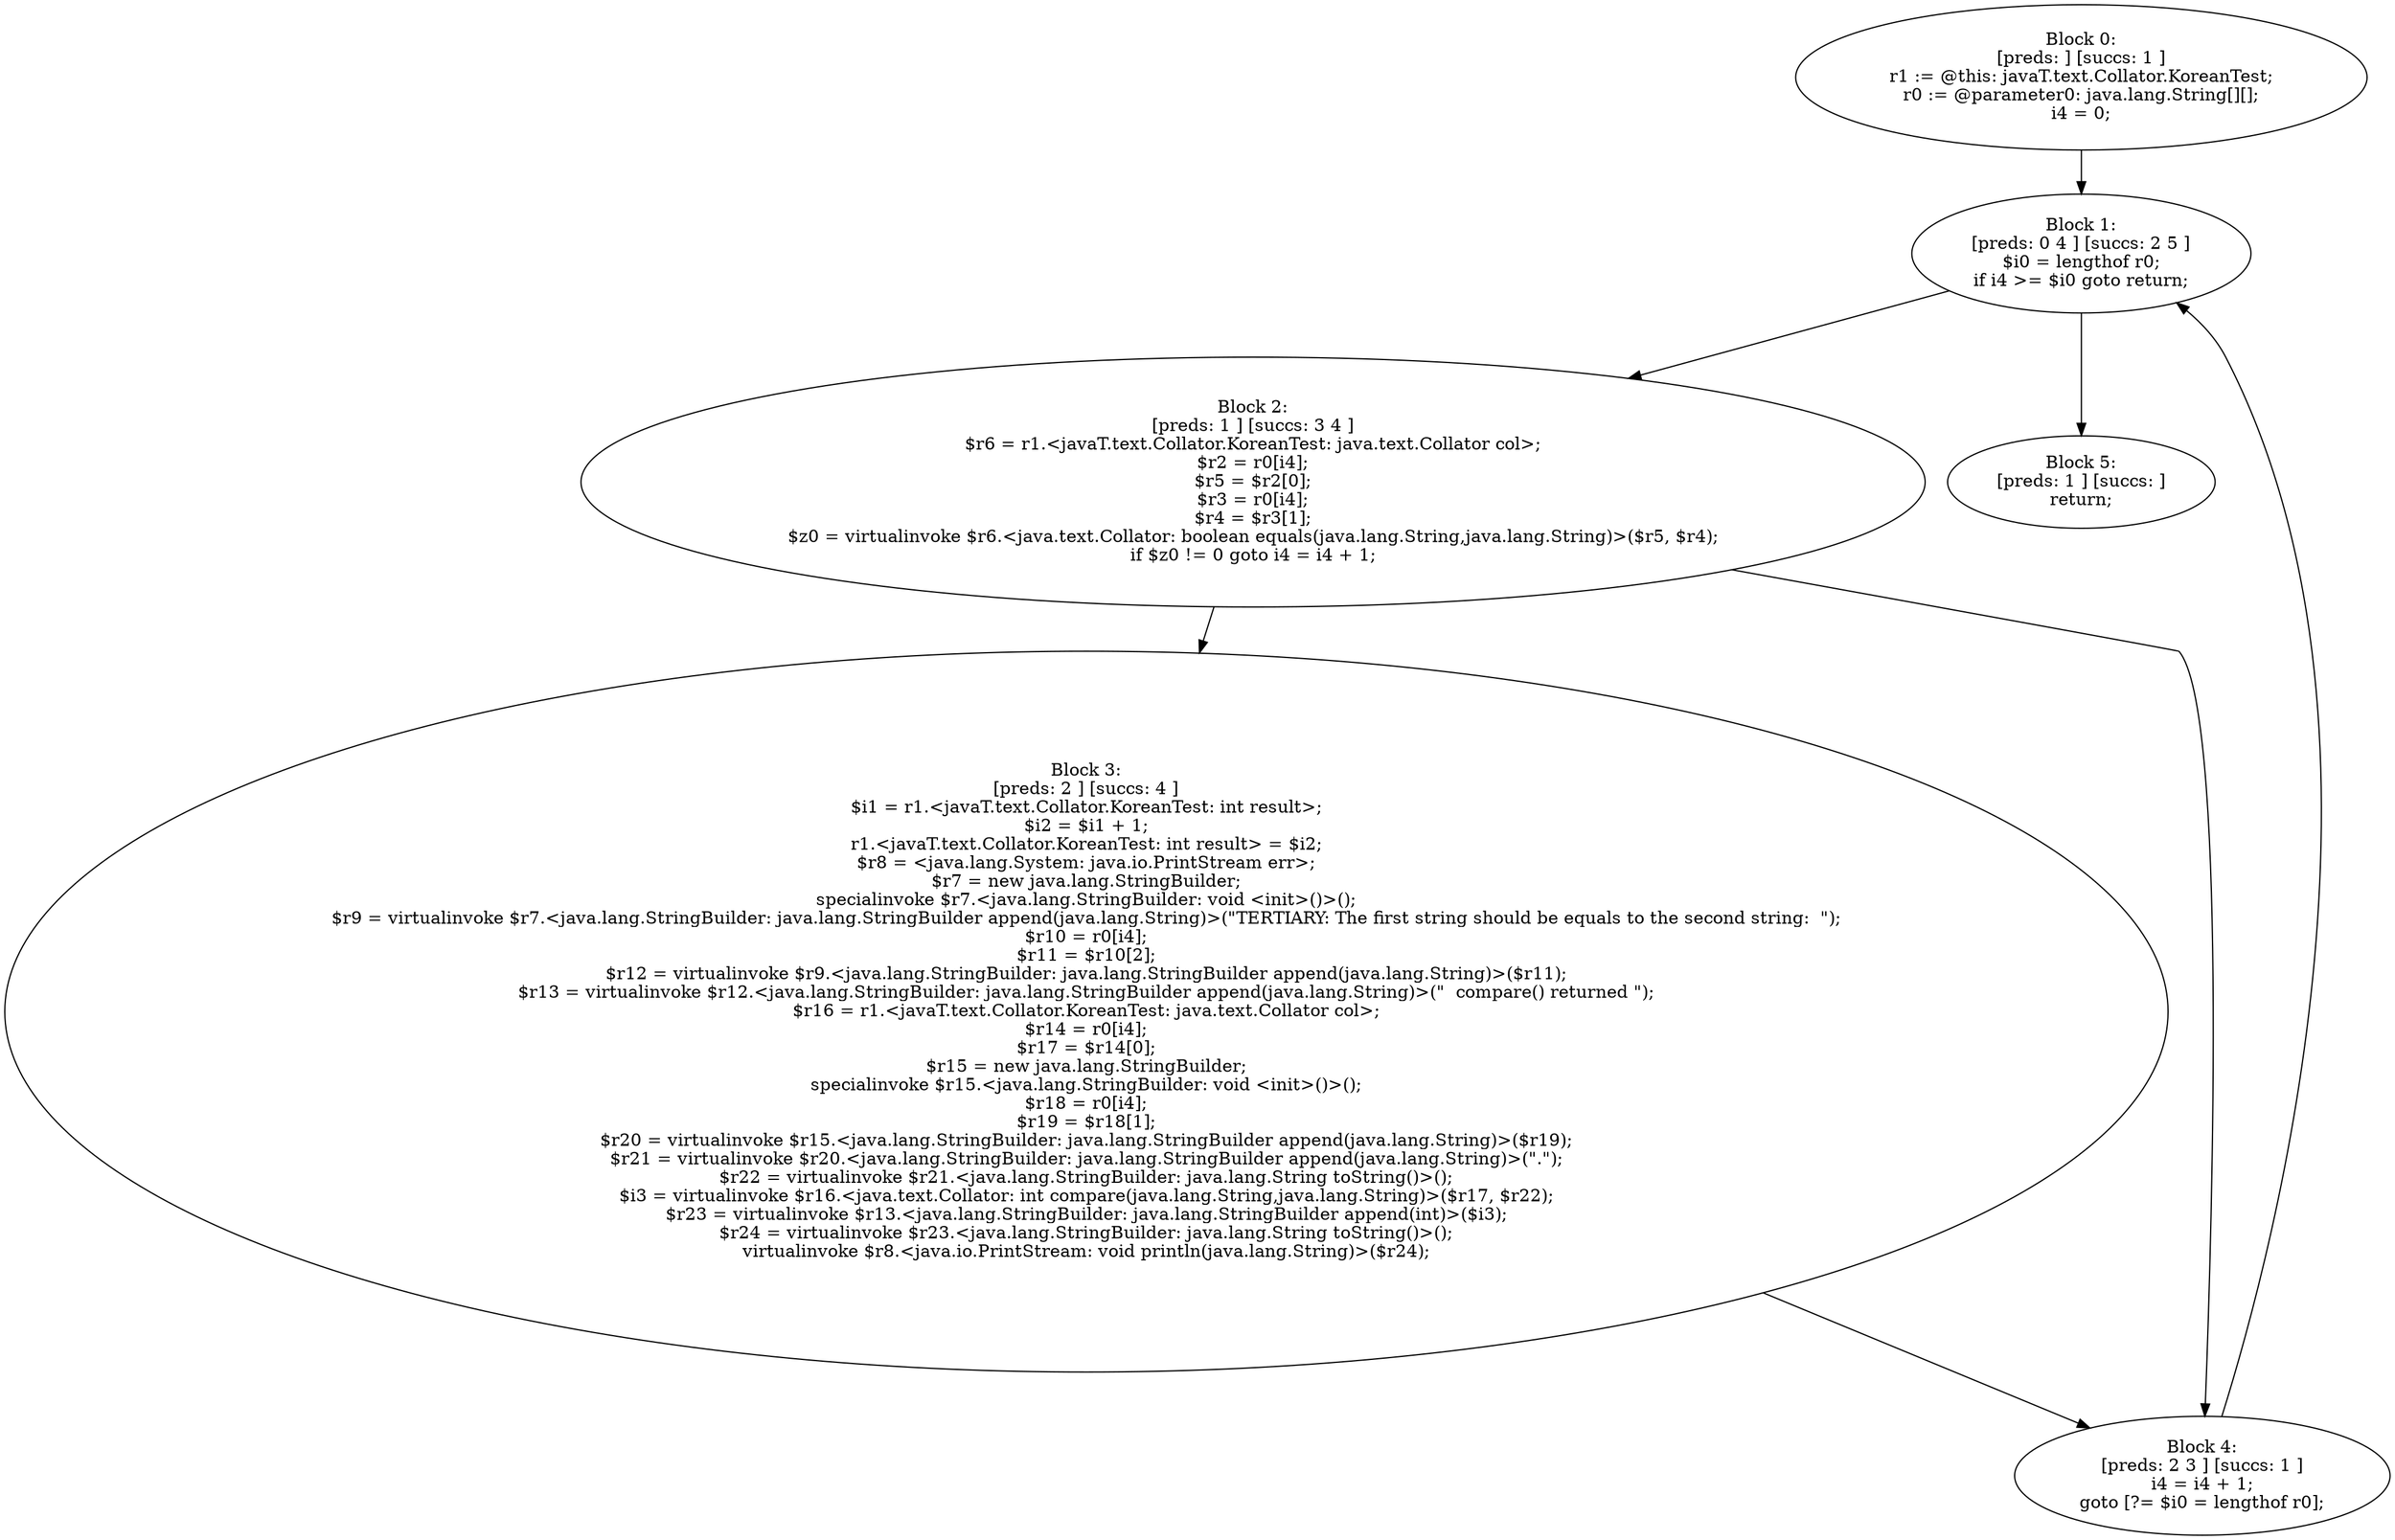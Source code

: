 digraph "unitGraph" {
    "Block 0:
[preds: ] [succs: 1 ]
r1 := @this: javaT.text.Collator.KoreanTest;
r0 := @parameter0: java.lang.String[][];
i4 = 0;
"
    "Block 1:
[preds: 0 4 ] [succs: 2 5 ]
$i0 = lengthof r0;
if i4 >= $i0 goto return;
"
    "Block 2:
[preds: 1 ] [succs: 3 4 ]
$r6 = r1.<javaT.text.Collator.KoreanTest: java.text.Collator col>;
$r2 = r0[i4];
$r5 = $r2[0];
$r3 = r0[i4];
$r4 = $r3[1];
$z0 = virtualinvoke $r6.<java.text.Collator: boolean equals(java.lang.String,java.lang.String)>($r5, $r4);
if $z0 != 0 goto i4 = i4 + 1;
"
    "Block 3:
[preds: 2 ] [succs: 4 ]
$i1 = r1.<javaT.text.Collator.KoreanTest: int result>;
$i2 = $i1 + 1;
r1.<javaT.text.Collator.KoreanTest: int result> = $i2;
$r8 = <java.lang.System: java.io.PrintStream err>;
$r7 = new java.lang.StringBuilder;
specialinvoke $r7.<java.lang.StringBuilder: void <init>()>();
$r9 = virtualinvoke $r7.<java.lang.StringBuilder: java.lang.StringBuilder append(java.lang.String)>(\"TERTIARY: The first string should be equals to the second string:  \");
$r10 = r0[i4];
$r11 = $r10[2];
$r12 = virtualinvoke $r9.<java.lang.StringBuilder: java.lang.StringBuilder append(java.lang.String)>($r11);
$r13 = virtualinvoke $r12.<java.lang.StringBuilder: java.lang.StringBuilder append(java.lang.String)>(\"  compare() returned \");
$r16 = r1.<javaT.text.Collator.KoreanTest: java.text.Collator col>;
$r14 = r0[i4];
$r17 = $r14[0];
$r15 = new java.lang.StringBuilder;
specialinvoke $r15.<java.lang.StringBuilder: void <init>()>();
$r18 = r0[i4];
$r19 = $r18[1];
$r20 = virtualinvoke $r15.<java.lang.StringBuilder: java.lang.StringBuilder append(java.lang.String)>($r19);
$r21 = virtualinvoke $r20.<java.lang.StringBuilder: java.lang.StringBuilder append(java.lang.String)>(\".\");
$r22 = virtualinvoke $r21.<java.lang.StringBuilder: java.lang.String toString()>();
$i3 = virtualinvoke $r16.<java.text.Collator: int compare(java.lang.String,java.lang.String)>($r17, $r22);
$r23 = virtualinvoke $r13.<java.lang.StringBuilder: java.lang.StringBuilder append(int)>($i3);
$r24 = virtualinvoke $r23.<java.lang.StringBuilder: java.lang.String toString()>();
virtualinvoke $r8.<java.io.PrintStream: void println(java.lang.String)>($r24);
"
    "Block 4:
[preds: 2 3 ] [succs: 1 ]
i4 = i4 + 1;
goto [?= $i0 = lengthof r0];
"
    "Block 5:
[preds: 1 ] [succs: ]
return;
"
    "Block 0:
[preds: ] [succs: 1 ]
r1 := @this: javaT.text.Collator.KoreanTest;
r0 := @parameter0: java.lang.String[][];
i4 = 0;
"->"Block 1:
[preds: 0 4 ] [succs: 2 5 ]
$i0 = lengthof r0;
if i4 >= $i0 goto return;
";
    "Block 1:
[preds: 0 4 ] [succs: 2 5 ]
$i0 = lengthof r0;
if i4 >= $i0 goto return;
"->"Block 2:
[preds: 1 ] [succs: 3 4 ]
$r6 = r1.<javaT.text.Collator.KoreanTest: java.text.Collator col>;
$r2 = r0[i4];
$r5 = $r2[0];
$r3 = r0[i4];
$r4 = $r3[1];
$z0 = virtualinvoke $r6.<java.text.Collator: boolean equals(java.lang.String,java.lang.String)>($r5, $r4);
if $z0 != 0 goto i4 = i4 + 1;
";
    "Block 1:
[preds: 0 4 ] [succs: 2 5 ]
$i0 = lengthof r0;
if i4 >= $i0 goto return;
"->"Block 5:
[preds: 1 ] [succs: ]
return;
";
    "Block 2:
[preds: 1 ] [succs: 3 4 ]
$r6 = r1.<javaT.text.Collator.KoreanTest: java.text.Collator col>;
$r2 = r0[i4];
$r5 = $r2[0];
$r3 = r0[i4];
$r4 = $r3[1];
$z0 = virtualinvoke $r6.<java.text.Collator: boolean equals(java.lang.String,java.lang.String)>($r5, $r4);
if $z0 != 0 goto i4 = i4 + 1;
"->"Block 3:
[preds: 2 ] [succs: 4 ]
$i1 = r1.<javaT.text.Collator.KoreanTest: int result>;
$i2 = $i1 + 1;
r1.<javaT.text.Collator.KoreanTest: int result> = $i2;
$r8 = <java.lang.System: java.io.PrintStream err>;
$r7 = new java.lang.StringBuilder;
specialinvoke $r7.<java.lang.StringBuilder: void <init>()>();
$r9 = virtualinvoke $r7.<java.lang.StringBuilder: java.lang.StringBuilder append(java.lang.String)>(\"TERTIARY: The first string should be equals to the second string:  \");
$r10 = r0[i4];
$r11 = $r10[2];
$r12 = virtualinvoke $r9.<java.lang.StringBuilder: java.lang.StringBuilder append(java.lang.String)>($r11);
$r13 = virtualinvoke $r12.<java.lang.StringBuilder: java.lang.StringBuilder append(java.lang.String)>(\"  compare() returned \");
$r16 = r1.<javaT.text.Collator.KoreanTest: java.text.Collator col>;
$r14 = r0[i4];
$r17 = $r14[0];
$r15 = new java.lang.StringBuilder;
specialinvoke $r15.<java.lang.StringBuilder: void <init>()>();
$r18 = r0[i4];
$r19 = $r18[1];
$r20 = virtualinvoke $r15.<java.lang.StringBuilder: java.lang.StringBuilder append(java.lang.String)>($r19);
$r21 = virtualinvoke $r20.<java.lang.StringBuilder: java.lang.StringBuilder append(java.lang.String)>(\".\");
$r22 = virtualinvoke $r21.<java.lang.StringBuilder: java.lang.String toString()>();
$i3 = virtualinvoke $r16.<java.text.Collator: int compare(java.lang.String,java.lang.String)>($r17, $r22);
$r23 = virtualinvoke $r13.<java.lang.StringBuilder: java.lang.StringBuilder append(int)>($i3);
$r24 = virtualinvoke $r23.<java.lang.StringBuilder: java.lang.String toString()>();
virtualinvoke $r8.<java.io.PrintStream: void println(java.lang.String)>($r24);
";
    "Block 2:
[preds: 1 ] [succs: 3 4 ]
$r6 = r1.<javaT.text.Collator.KoreanTest: java.text.Collator col>;
$r2 = r0[i4];
$r5 = $r2[0];
$r3 = r0[i4];
$r4 = $r3[1];
$z0 = virtualinvoke $r6.<java.text.Collator: boolean equals(java.lang.String,java.lang.String)>($r5, $r4);
if $z0 != 0 goto i4 = i4 + 1;
"->"Block 4:
[preds: 2 3 ] [succs: 1 ]
i4 = i4 + 1;
goto [?= $i0 = lengthof r0];
";
    "Block 3:
[preds: 2 ] [succs: 4 ]
$i1 = r1.<javaT.text.Collator.KoreanTest: int result>;
$i2 = $i1 + 1;
r1.<javaT.text.Collator.KoreanTest: int result> = $i2;
$r8 = <java.lang.System: java.io.PrintStream err>;
$r7 = new java.lang.StringBuilder;
specialinvoke $r7.<java.lang.StringBuilder: void <init>()>();
$r9 = virtualinvoke $r7.<java.lang.StringBuilder: java.lang.StringBuilder append(java.lang.String)>(\"TERTIARY: The first string should be equals to the second string:  \");
$r10 = r0[i4];
$r11 = $r10[2];
$r12 = virtualinvoke $r9.<java.lang.StringBuilder: java.lang.StringBuilder append(java.lang.String)>($r11);
$r13 = virtualinvoke $r12.<java.lang.StringBuilder: java.lang.StringBuilder append(java.lang.String)>(\"  compare() returned \");
$r16 = r1.<javaT.text.Collator.KoreanTest: java.text.Collator col>;
$r14 = r0[i4];
$r17 = $r14[0];
$r15 = new java.lang.StringBuilder;
specialinvoke $r15.<java.lang.StringBuilder: void <init>()>();
$r18 = r0[i4];
$r19 = $r18[1];
$r20 = virtualinvoke $r15.<java.lang.StringBuilder: java.lang.StringBuilder append(java.lang.String)>($r19);
$r21 = virtualinvoke $r20.<java.lang.StringBuilder: java.lang.StringBuilder append(java.lang.String)>(\".\");
$r22 = virtualinvoke $r21.<java.lang.StringBuilder: java.lang.String toString()>();
$i3 = virtualinvoke $r16.<java.text.Collator: int compare(java.lang.String,java.lang.String)>($r17, $r22);
$r23 = virtualinvoke $r13.<java.lang.StringBuilder: java.lang.StringBuilder append(int)>($i3);
$r24 = virtualinvoke $r23.<java.lang.StringBuilder: java.lang.String toString()>();
virtualinvoke $r8.<java.io.PrintStream: void println(java.lang.String)>($r24);
"->"Block 4:
[preds: 2 3 ] [succs: 1 ]
i4 = i4 + 1;
goto [?= $i0 = lengthof r0];
";
    "Block 4:
[preds: 2 3 ] [succs: 1 ]
i4 = i4 + 1;
goto [?= $i0 = lengthof r0];
"->"Block 1:
[preds: 0 4 ] [succs: 2 5 ]
$i0 = lengthof r0;
if i4 >= $i0 goto return;
";
}
